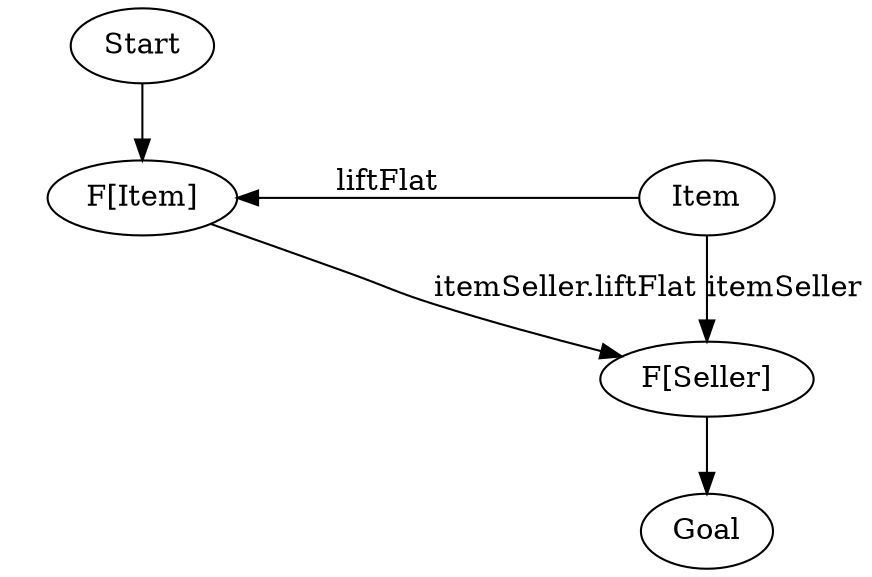digraph {
    Start[class="extremity"]
    Goal[class="extremity"]

    FItem[label="F[Item]" class="start" group="upper"]

    FFSeller[label="F[F[Seller]]" group="upper" style="invis"]
    FSeller[label="F[Seller]" class="goal" group="lower"]

    Item[group="lower" class="disabled"]

    {
        rank=same
        FItem -> Item[class="lift,disabled" dir="back" xlabel="liftFlat"]
    }

    {
        rank=same
        FFSeller -> FSeller[class="lift,disabled" dir="back" xlabel="lift" style="invis"]
    }

    Item -> FSeller[label="itemSeller" class="disabled"]

    FItem -> FSeller[label="itemSeller.liftFlat"]
    FItem -> FFSeller[label="itemSeller.lift" style="invis"]
    FFSeller -> FSeller[xlabel="flatten" style="invis"]


    Start -> FItem[class="start"]
    FSeller -> Goal[class="goal"]
}
